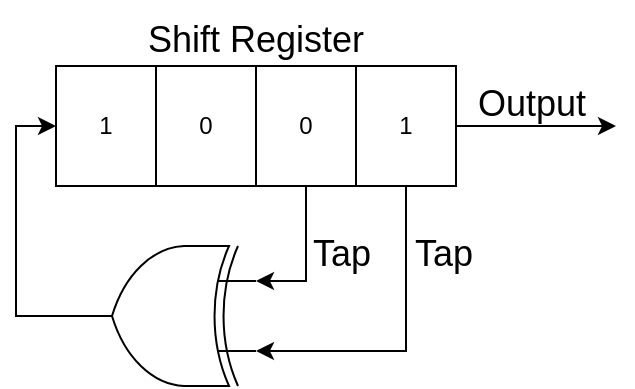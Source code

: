 <mxfile version="13.0.3" type="device"><diagram name="Page-1" id="7e0a89b8-554c-2b80-1dc8-d5c74ca68de4"><mxGraphModel dx="1662" dy="862" grid="1" gridSize="10" guides="1" tooltips="1" connect="1" arrows="1" fold="1" page="1" pageScale="1" pageWidth="1100" pageHeight="850" background="#ffffff" math="0" shadow="0"><root><mxCell id="0"/><mxCell id="1" parent="0"/><mxCell id="AkhcXDlEJh5FfPfu_Ue5-2" value="0" style="rounded=0;whiteSpace=wrap;html=1;" vertex="1" parent="1"><mxGeometry x="210" y="150" width="50" height="60" as="geometry"/></mxCell><mxCell id="AkhcXDlEJh5FfPfu_Ue5-3" value="0" style="rounded=0;whiteSpace=wrap;html=1;" vertex="1" parent="1"><mxGeometry x="160" y="150" width="50" height="60" as="geometry"/></mxCell><mxCell id="AkhcXDlEJh5FfPfu_Ue5-5" value="1" style="rounded=0;whiteSpace=wrap;html=1;" vertex="1" parent="1"><mxGeometry x="110" y="150" width="50" height="60" as="geometry"/></mxCell><mxCell id="AkhcXDlEJh5FfPfu_Ue5-19" style="edgeStyle=orthogonalEdgeStyle;rounded=0;orthogonalLoop=1;jettySize=auto;html=1;" edge="1" parent="1" source="AkhcXDlEJh5FfPfu_Ue5-6"><mxGeometry relative="1" as="geometry"><mxPoint x="390" y="180" as="targetPoint"/></mxGeometry></mxCell><mxCell id="AkhcXDlEJh5FfPfu_Ue5-6" value="1" style="rounded=0;whiteSpace=wrap;html=1;" vertex="1" parent="1"><mxGeometry x="260" y="150" width="50" height="60" as="geometry"/></mxCell><mxCell id="AkhcXDlEJh5FfPfu_Ue5-15" style="edgeStyle=orthogonalEdgeStyle;rounded=0;orthogonalLoop=1;jettySize=auto;html=1;exitX=0.5;exitY=1;exitDx=0;exitDy=0;entryX=0;entryY=0.25;entryDx=0;entryDy=0;entryPerimeter=0;" edge="1" parent="1" source="AkhcXDlEJh5FfPfu_Ue5-6" target="AkhcXDlEJh5FfPfu_Ue5-9"><mxGeometry relative="1" as="geometry"/></mxCell><mxCell id="AkhcXDlEJh5FfPfu_Ue5-17" style="edgeStyle=orthogonalEdgeStyle;rounded=0;orthogonalLoop=1;jettySize=auto;html=1;entryX=0;entryY=0.75;entryDx=0;entryDy=0;entryPerimeter=0;" edge="1" parent="1" source="AkhcXDlEJh5FfPfu_Ue5-2" target="AkhcXDlEJh5FfPfu_Ue5-9"><mxGeometry relative="1" as="geometry"/></mxCell><mxCell id="AkhcXDlEJh5FfPfu_Ue5-18" style="edgeStyle=orthogonalEdgeStyle;rounded=0;orthogonalLoop=1;jettySize=auto;html=1;exitX=1;exitY=0.5;exitDx=0;exitDy=0;exitPerimeter=0;entryX=0;entryY=0.5;entryDx=0;entryDy=0;" edge="1" parent="1" source="AkhcXDlEJh5FfPfu_Ue5-9" target="AkhcXDlEJh5FfPfu_Ue5-5"><mxGeometry relative="1" as="geometry"/></mxCell><mxCell id="AkhcXDlEJh5FfPfu_Ue5-9" value="" style="verticalLabelPosition=bottom;shadow=0;dashed=0;align=center;html=1;verticalAlign=top;shape=mxgraph.electrical.logic_gates.logic_gate;operation=xor;direction=west;" vertex="1" parent="1"><mxGeometry x="120" y="240" width="90" height="70" as="geometry"/></mxCell><mxCell id="AkhcXDlEJh5FfPfu_Ue5-20" value="&lt;font style=&quot;font-size: 18px&quot;&gt;Shift Register&lt;/font&gt;" style="text;html=1;strokeColor=none;fillColor=none;align=center;verticalAlign=middle;whiteSpace=wrap;rounded=0;" vertex="1" parent="1"><mxGeometry x="130" y="117" width="160" height="40" as="geometry"/></mxCell><mxCell id="AkhcXDlEJh5FfPfu_Ue5-21" value="&lt;font style=&quot;font-size: 18px&quot;&gt;Output&lt;/font&gt;" style="text;html=1;strokeColor=none;fillColor=none;align=center;verticalAlign=middle;whiteSpace=wrap;rounded=0;" vertex="1" parent="1"><mxGeometry x="308" y="159" width="80" height="20" as="geometry"/></mxCell><mxCell id="AkhcXDlEJh5FfPfu_Ue5-26" value="&lt;font style=&quot;font-size: 18px&quot;&gt;Tap&lt;/font&gt;" style="text;html=1;strokeColor=none;fillColor=none;align=center;verticalAlign=middle;whiteSpace=wrap;rounded=0;" vertex="1" parent="1"><mxGeometry x="284" y="234" width="40" height="20" as="geometry"/></mxCell><mxCell id="AkhcXDlEJh5FfPfu_Ue5-27" value="&lt;font style=&quot;font-size: 18px&quot;&gt;Tap&lt;/font&gt;" style="text;html=1;strokeColor=none;fillColor=none;align=center;verticalAlign=middle;whiteSpace=wrap;rounded=0;" vertex="1" parent="1"><mxGeometry x="233" y="234" width="40" height="20" as="geometry"/></mxCell></root></mxGraphModel></diagram></mxfile>